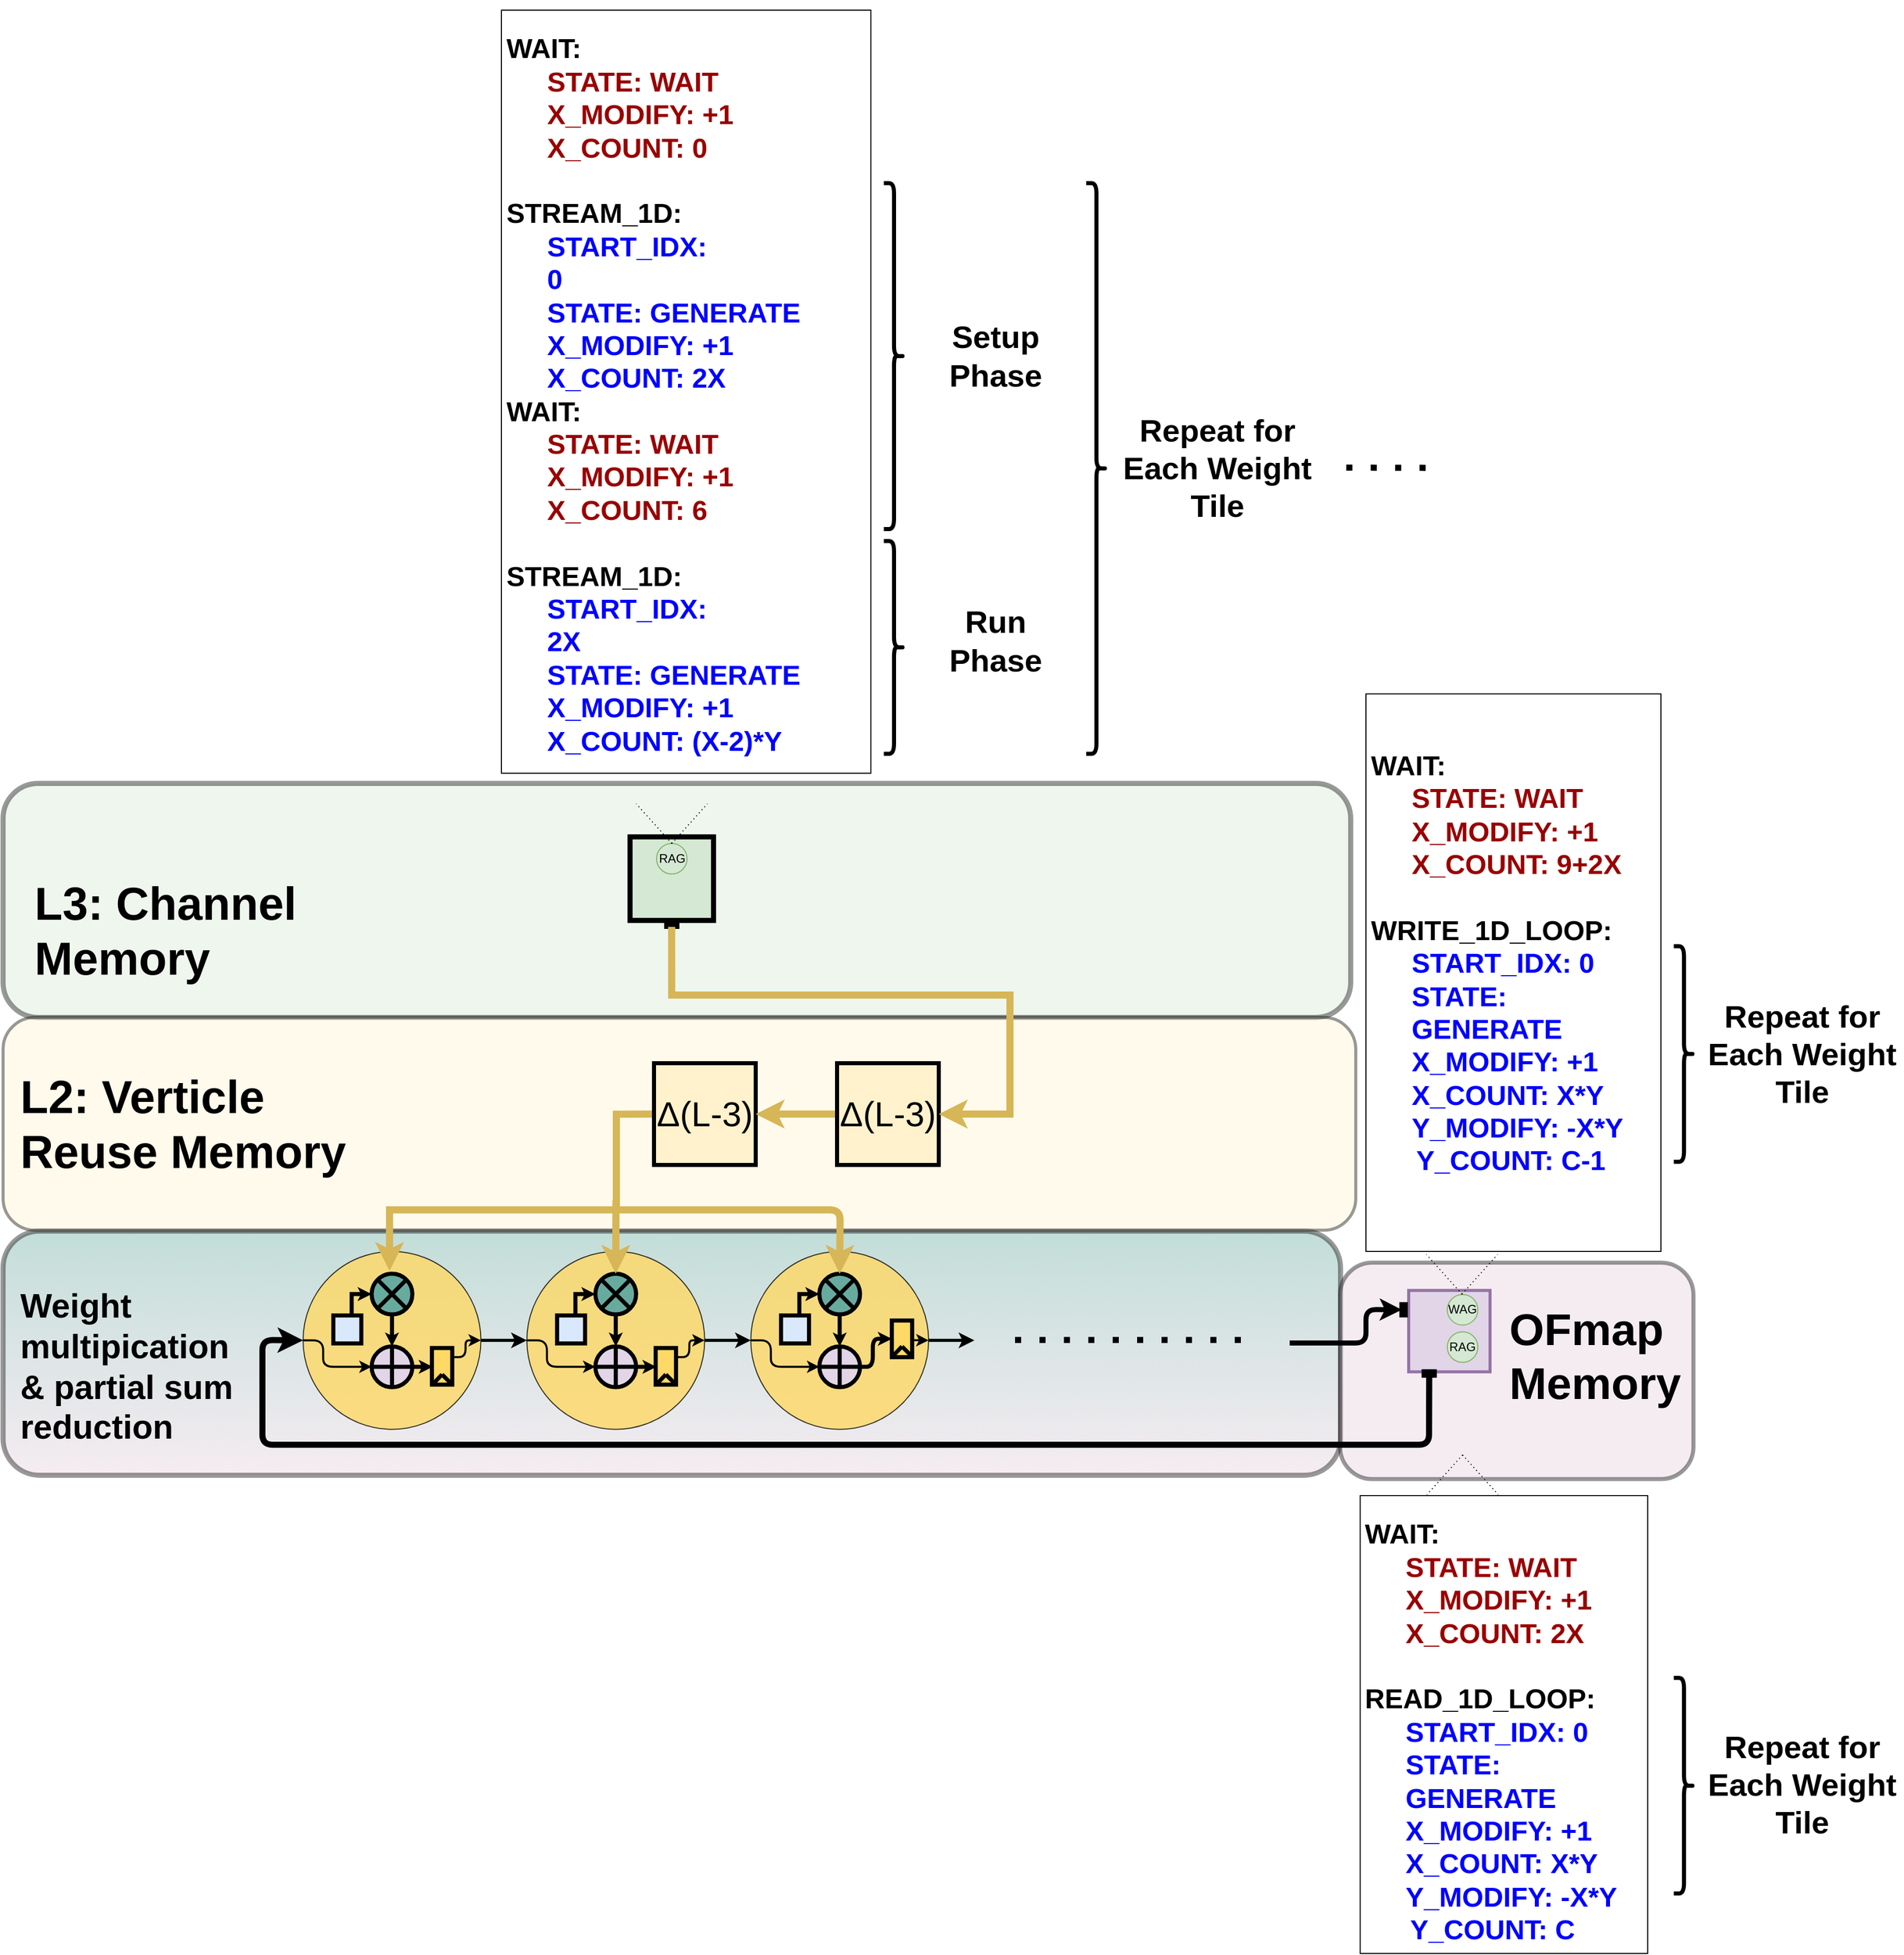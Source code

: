 <mxfile>
    <diagram id="BrhzIIAhwaHNabzRXqvK" name="Page-1">
        <mxGraphModel dx="14656" dy="3783" grid="1" gridSize="10" guides="1" tooltips="1" connect="1" arrows="1" fold="1" page="1" pageScale="1" pageWidth="1100" pageHeight="850" math="0" shadow="0">
            <root>
                <mxCell id="0"/>
                <mxCell id="1" parent="0"/>
                <mxCell id="uWusfIyiGmSD9BXplsq1-24" value="&lt;br style=&quot;font-size: 27px&quot;&gt;&lt;br style=&quot;font-size: 27px&quot;&gt;WAIT:&lt;br style=&quot;font-size: 27px&quot;&gt;&lt;blockquote style=&quot;margin: 0px 0px 0px 40px ; border: none ; padding: 0px ; font-size: 27px&quot;&gt;&lt;font color=&quot;#990000&quot;&gt;&lt;font style=&quot;font-size: 27px&quot;&gt;STATE:&amp;nbsp;&lt;/font&gt;&lt;span style=&quot;font-size: 27px&quot;&gt;WAIT&lt;/span&gt;&lt;font style=&quot;font-size: 27px&quot;&gt;&lt;br style=&quot;font-size: 27px&quot;&gt;X_MODIFY: +1&lt;br style=&quot;font-size: 27px&quot;&gt;X_COUNT: 9+2X&lt;/font&gt;&lt;/font&gt;&lt;/blockquote&gt;&lt;br style=&quot;font-size: 27px&quot;&gt;WRITE_1D_LOOP:&lt;br style=&quot;font-size: 27px&quot;&gt;&#9;&lt;blockquote style=&quot;margin: 0px 0px 0px 40px ; border: none ; padding: 0px ; font-size: 27px&quot;&gt;&lt;font color=&quot;#0000ff&quot; style=&quot;font-size: 27px&quot;&gt;START_IDX: 0&lt;br style=&quot;font-size: 27px&quot;&gt;STATE: GENERATE&lt;br style=&quot;font-size: 27px&quot;&gt;X_MODIFY: +1&lt;br style=&quot;font-size: 27px&quot;&gt;X_COUNT: X*Y&lt;/font&gt;&lt;/blockquote&gt;&lt;blockquote style=&quot;margin: 0px 0px 0px 40px ; border: none ; padding: 0px ; font-size: 27px&quot;&gt;&lt;span style=&quot;color: rgb(0 , 0 , 255) ; font-size: 27px&quot;&gt;Y_MODIFY: -X*Y&lt;/span&gt;&lt;/blockquote&gt;&lt;span style=&quot;color: rgb(0 , 0 , 255) ; font-size: 27px&quot;&gt;&amp;nbsp; &amp;nbsp; &amp;nbsp; Y_COUNT: C-1&lt;/span&gt;&lt;font color=&quot;#0000ff&quot; style=&quot;font-size: 27px&quot;&gt;&lt;br style=&quot;font-size: 27px&quot;&gt;&lt;/font&gt;&lt;span style=&quot;font-size: 27px&quot;&gt;&#9;&lt;/span&gt;" style="text;html=1;strokeColor=default;fillColor=none;spacing=5;spacingTop=-20;whiteSpace=wrap;overflow=hidden;rounded=0;sketch=0;fontSize=27;fontStyle=1" parent="1" vertex="1">
                    <mxGeometry x="-10580" y="-1588" width="290" height="548" as="geometry"/>
                </mxCell>
                <mxCell id="5" value="" style="rounded=1;whiteSpace=wrap;html=1;fillColor=#d5e8d4;opacity=40;strokeColor=#000000;glass=0;strokeWidth=5;" parent="1" vertex="1">
                    <mxGeometry x="-11920" y="-1500" width="1325" height="230" as="geometry"/>
                </mxCell>
                <mxCell id="6" value="" style="rounded=1;whiteSpace=wrap;html=1;fillColor=#67AB9F;opacity=40;strokeColor=#000000;glass=0;strokeWidth=5;gradientColor=#E6D0DE;gradientDirection=south;" parent="1" vertex="1">
                    <mxGeometry x="-11920" y="-1060" width="1315" height="240" as="geometry"/>
                </mxCell>
                <mxCell id="154" value="" style="whiteSpace=wrap;html=1;aspect=fixed;fillColor=#d5e8d4;strokeColor=#000000;strokeWidth=5;" parent="1" vertex="1">
                    <mxGeometry x="-11303.56" y="-1447.44" width="82.11" height="82.11" as="geometry"/>
                </mxCell>
                <mxCell id="157" value="L3: Channel Memory" style="text;html=1;strokeColor=none;fillColor=none;align=left;verticalAlign=middle;whiteSpace=wrap;rounded=0;glass=0;fontSize=45;strokeWidth=5;fontStyle=1" parent="1" vertex="1">
                    <mxGeometry x="-11891.24" y="-1450" width="270" height="190" as="geometry"/>
                </mxCell>
                <mxCell id="161" value="&lt;font style=&quot;font-size: 33px;&quot;&gt;Weight multipication &amp;amp;&amp;nbsp;partial sum reduction&lt;/font&gt;" style="text;html=1;strokeColor=none;fillColor=none;align=left;verticalAlign=middle;whiteSpace=wrap;rounded=0;glass=0;fontSize=33;strokeWidth=5;fontStyle=1" parent="1" vertex="1">
                    <mxGeometry x="-11905" y="-991.69" width="243.49" height="130" as="geometry"/>
                </mxCell>
                <mxCell id="162" value="" style="rounded=1;whiteSpace=wrap;html=1;fillColor=#E6D0DE;opacity=40;strokeColor=#000000;glass=0;strokeWidth=4;rotation=90;" parent="1" vertex="1">
                    <mxGeometry x="-10538.14" y="-1096.38" width="212.8" height="347.5" as="geometry"/>
                </mxCell>
                <mxCell id="164" value="" style="whiteSpace=wrap;html=1;aspect=fixed;fillColor=#e1d5e7;strokeColor=#9673a6;strokeWidth=3;rotation=90;fontSize=17;horizontal=0;fontStyle=1" parent="1" vertex="1">
                    <mxGeometry x="-10538" y="-1001.69" width="80" height="80" as="geometry"/>
                </mxCell>
                <mxCell id="166" value="OFmap Memory" style="text;html=1;strokeColor=none;fillColor=none;align=left;verticalAlign=middle;whiteSpace=wrap;rounded=0;glass=0;fontSize=44;strokeWidth=5;fontStyle=1" parent="1" vertex="1">
                    <mxGeometry x="-10441" y="-1001.69" width="180" height="130" as="geometry"/>
                </mxCell>
                <mxCell id="352" value="" style="group" parent="1" vertex="1" connectable="0">
                    <mxGeometry x="-11625" y="-1040" width="615.0" height="174.83" as="geometry"/>
                </mxCell>
                <mxCell id="258" value="" style="ellipse;whiteSpace=wrap;html=1;aspect=fixed;fontSize=30;strokeColor=#000000;fillColor=#FFD966;opacity=80;" parent="352" vertex="1">
                    <mxGeometry width="174.83" height="174.83" as="geometry"/>
                </mxCell>
                <mxCell id="259" value="" style="ellipse;whiteSpace=wrap;html=1;aspect=fixed;fillColor=#67AB9F;strokeWidth=4;strokeColor=#000000;" parent="352" vertex="1">
                    <mxGeometry x="67.41" y="21.91" width="40" height="40" as="geometry"/>
                </mxCell>
                <mxCell id="260" value="" style="endArrow=none;html=1;rounded=0;strokeColor=#000000;strokeWidth=4;exitX=0;exitY=0;exitDx=0;exitDy=0;entryX=1;entryY=1;entryDx=0;entryDy=0;" parent="352" source="259" target="259" edge="1">
                    <mxGeometry width="50" height="50" relative="1" as="geometry">
                        <mxPoint x="72.41" y="53.66" as="sourcePoint"/>
                        <mxPoint x="97.41" y="22.41" as="targetPoint"/>
                    </mxGeometry>
                </mxCell>
                <mxCell id="261" value="" style="endArrow=none;html=1;rounded=0;strokeColor=#000000;strokeWidth=4;exitX=0;exitY=1;exitDx=0;exitDy=0;entryX=1;entryY=0;entryDx=0;entryDy=0;" parent="352" source="259" target="259" edge="1">
                    <mxGeometry width="50" height="50" relative="1" as="geometry">
                        <mxPoint x="28.268" y="-1.518" as="sourcePoint"/>
                        <mxPoint x="56.721" y="33.623" as="targetPoint"/>
                    </mxGeometry>
                </mxCell>
                <mxCell id="262" style="edgeStyle=orthogonalEdgeStyle;rounded=0;jumpStyle=none;jumpSize=6;orthogonalLoop=1;jettySize=auto;html=1;entryX=0;entryY=0.5;entryDx=0;entryDy=0;startArrow=none;startFill=0;endArrow=classic;endFill=1;startSize=1;endSize=1;strokeColor=#000000;strokeWidth=4;" parent="352" source="263" target="259" edge="1">
                    <mxGeometry relative="1" as="geometry">
                        <Array as="points">
                            <mxPoint x="47.74" y="42.41"/>
                        </Array>
                    </mxGeometry>
                </mxCell>
                <mxCell id="263" value="" style="whiteSpace=wrap;html=1;aspect=fixed;fillColor=#dae8fc;strokeColor=#000000;strokeWidth=4;" parent="352" vertex="1">
                    <mxGeometry x="29.74" y="62.91" width="27.5" height="27.5" as="geometry"/>
                </mxCell>
                <mxCell id="264" value="" style="ellipse;whiteSpace=wrap;html=1;aspect=fixed;fillColor=#e1d5e7;strokeColor=#000000;strokeWidth=4;" parent="352" vertex="1">
                    <mxGeometry x="67.41" y="93.41" width="40" height="40" as="geometry"/>
                </mxCell>
                <mxCell id="265" value="" style="endArrow=none;html=1;rounded=0;strokeColor=#000000;entryX=0.5;entryY=0;entryDx=0;entryDy=0;exitX=0.5;exitY=1;exitDx=0;exitDy=0;strokeWidth=4;" parent="352" source="264" target="264" edge="1">
                    <mxGeometry width="50" height="50" relative="1" as="geometry">
                        <mxPoint x="67.41" y="68.41" as="sourcePoint"/>
                        <mxPoint x="117.41" y="18.41" as="targetPoint"/>
                    </mxGeometry>
                </mxCell>
                <mxCell id="266" style="edgeStyle=orthogonalEdgeStyle;rounded=0;jumpStyle=none;jumpSize=6;orthogonalLoop=1;jettySize=auto;html=1;entryX=0.5;entryY=0;entryDx=0;entryDy=0;startArrow=none;startFill=0;endArrow=classic;endFill=1;startSize=1;endSize=1;strokeColor=#000000;strokeWidth=4;" parent="352" source="259" target="264" edge="1">
                    <mxGeometry relative="1" as="geometry"/>
                </mxCell>
                <mxCell id="267" value="" style="endArrow=none;html=1;rounded=0;strokeColor=#000000;entryX=0;entryY=0.5;entryDx=0;entryDy=0;exitX=1;exitY=0.5;exitDx=0;exitDy=0;strokeWidth=4;" parent="352" source="264" target="264" edge="1">
                    <mxGeometry width="50" height="50" relative="1" as="geometry">
                        <mxPoint x="117.41" y="-31.59" as="sourcePoint"/>
                        <mxPoint x="117.41" y="-91.59" as="targetPoint"/>
                    </mxGeometry>
                </mxCell>
                <mxCell id="268" style="edgeStyle=orthogonalEdgeStyle;rounded=1;orthogonalLoop=1;jettySize=auto;html=1;exitX=1;exitY=0.25;exitDx=0;exitDy=0;entryX=1;entryY=0.5;entryDx=0;entryDy=0;fontSize=30;fontColor=#990000;startArrow=none;startFill=0;endArrow=classic;endFill=1;strokeWidth=2;" parent="352" source="269" target="258" edge="1">
                    <mxGeometry relative="1" as="geometry">
                        <Array as="points">
                            <mxPoint x="159.74" y="104.41"/>
                            <mxPoint x="159.74" y="87.41"/>
                        </Array>
                    </mxGeometry>
                </mxCell>
                <mxCell id="269" value="" style="rounded=0;whiteSpace=wrap;html=1;glass=0;strokeColor=#000000;strokeWidth=4;fillColor=#FFD966;" parent="352" vertex="1">
                    <mxGeometry x="126.66" y="94.91" width="20" height="36" as="geometry"/>
                </mxCell>
                <mxCell id="270" value="" style="endArrow=none;html=1;rounded=0;startSize=1;endSize=1;strokeColor=#000000;strokeWidth=4;jumpStyle=none;jumpSize=6;" parent="352" edge="1">
                    <mxGeometry width="50" height="50" relative="1" as="geometry">
                        <mxPoint x="126.66" y="131.41" as="sourcePoint"/>
                        <mxPoint x="136.66" y="120.91" as="targetPoint"/>
                    </mxGeometry>
                </mxCell>
                <mxCell id="271" value="" style="endArrow=none;html=1;rounded=0;startSize=1;endSize=1;strokeColor=#000000;strokeWidth=4;jumpStyle=none;jumpSize=6;" parent="352" edge="1">
                    <mxGeometry width="50" height="50" relative="1" as="geometry">
                        <mxPoint x="136.66" y="120.91" as="sourcePoint"/>
                        <mxPoint x="146.66" y="130.91" as="targetPoint"/>
                    </mxGeometry>
                </mxCell>
                <mxCell id="272" style="edgeStyle=orthogonalEdgeStyle;rounded=0;jumpStyle=none;jumpSize=6;orthogonalLoop=1;jettySize=auto;html=1;entryX=0;entryY=0.5;entryDx=0;entryDy=0;startArrow=none;startFill=0;endArrow=classic;endFill=1;startSize=1;endSize=1;strokeColor=#000000;strokeWidth=4;" parent="352" source="264" target="269" edge="1">
                    <mxGeometry relative="1" as="geometry"/>
                </mxCell>
                <mxCell id="273" style="rounded=1;orthogonalLoop=1;jettySize=auto;html=1;exitX=0;exitY=0.5;exitDx=0;exitDy=0;entryX=0;entryY=0.5;entryDx=0;entryDy=0;fontSize=30;fontColor=#990000;startArrow=none;startFill=0;endArrow=classic;endFill=1;strokeWidth=2;edgeStyle=orthogonalEdgeStyle;" parent="352" source="258" target="264" edge="1">
                    <mxGeometry relative="1" as="geometry">
                        <Array as="points">
                            <mxPoint x="19.74" y="87.41"/>
                            <mxPoint x="19.74" y="113.41"/>
                        </Array>
                    </mxGeometry>
                </mxCell>
                <mxCell id="279" value="" style="group" parent="352" vertex="1" connectable="0">
                    <mxGeometry x="220.0" width="174.83" height="174.83" as="geometry"/>
                </mxCell>
                <mxCell id="239" value="" style="ellipse;whiteSpace=wrap;html=1;aspect=fixed;fontSize=30;strokeColor=#000000;fillColor=#FFD966;opacity=80;" parent="279" vertex="1">
                    <mxGeometry width="174.83" height="174.83" as="geometry"/>
                </mxCell>
                <mxCell id="240" value="" style="ellipse;whiteSpace=wrap;html=1;aspect=fixed;fillColor=#67AB9F;strokeWidth=4;strokeColor=#000000;" parent="279" vertex="1">
                    <mxGeometry x="67.41" y="21.91" width="40" height="40" as="geometry"/>
                </mxCell>
                <mxCell id="241" value="" style="endArrow=none;html=1;rounded=0;strokeColor=#000000;strokeWidth=4;exitX=0;exitY=0;exitDx=0;exitDy=0;entryX=1;entryY=1;entryDx=0;entryDy=0;" parent="279" source="240" target="240" edge="1">
                    <mxGeometry width="50" height="50" relative="1" as="geometry">
                        <mxPoint x="72.41" y="53.66" as="sourcePoint"/>
                        <mxPoint x="97.41" y="22.41" as="targetPoint"/>
                    </mxGeometry>
                </mxCell>
                <mxCell id="242" value="" style="endArrow=none;html=1;rounded=0;strokeColor=#000000;strokeWidth=4;exitX=0;exitY=1;exitDx=0;exitDy=0;entryX=1;entryY=0;entryDx=0;entryDy=0;" parent="279" source="240" target="240" edge="1">
                    <mxGeometry width="50" height="50" relative="1" as="geometry">
                        <mxPoint x="28.268" y="-1.518" as="sourcePoint"/>
                        <mxPoint x="56.721" y="33.623" as="targetPoint"/>
                    </mxGeometry>
                </mxCell>
                <mxCell id="243" style="edgeStyle=orthogonalEdgeStyle;rounded=0;jumpStyle=none;jumpSize=6;orthogonalLoop=1;jettySize=auto;html=1;entryX=0;entryY=0.5;entryDx=0;entryDy=0;startArrow=none;startFill=0;endArrow=classic;endFill=1;startSize=1;endSize=1;strokeColor=#000000;strokeWidth=4;" parent="279" source="244" target="240" edge="1">
                    <mxGeometry relative="1" as="geometry">
                        <Array as="points">
                            <mxPoint x="47.74" y="42.41"/>
                        </Array>
                    </mxGeometry>
                </mxCell>
                <mxCell id="244" value="" style="whiteSpace=wrap;html=1;aspect=fixed;fillColor=#dae8fc;strokeColor=#000000;strokeWidth=4;" parent="279" vertex="1">
                    <mxGeometry x="29.74" y="62.91" width="27.5" height="27.5" as="geometry"/>
                </mxCell>
                <mxCell id="245" value="" style="ellipse;whiteSpace=wrap;html=1;aspect=fixed;fillColor=#e1d5e7;strokeColor=#000000;strokeWidth=4;" parent="279" vertex="1">
                    <mxGeometry x="67.41" y="93.41" width="40" height="40" as="geometry"/>
                </mxCell>
                <mxCell id="246" value="" style="endArrow=none;html=1;rounded=0;strokeColor=#000000;entryX=0.5;entryY=0;entryDx=0;entryDy=0;exitX=0.5;exitY=1;exitDx=0;exitDy=0;strokeWidth=4;" parent="279" source="245" target="245" edge="1">
                    <mxGeometry width="50" height="50" relative="1" as="geometry">
                        <mxPoint x="67.41" y="68.41" as="sourcePoint"/>
                        <mxPoint x="117.41" y="18.41" as="targetPoint"/>
                    </mxGeometry>
                </mxCell>
                <mxCell id="247" style="edgeStyle=orthogonalEdgeStyle;rounded=0;jumpStyle=none;jumpSize=6;orthogonalLoop=1;jettySize=auto;html=1;entryX=0.5;entryY=0;entryDx=0;entryDy=0;startArrow=none;startFill=0;endArrow=classic;endFill=1;startSize=1;endSize=1;strokeColor=#000000;strokeWidth=4;" parent="279" source="240" target="245" edge="1">
                    <mxGeometry relative="1" as="geometry"/>
                </mxCell>
                <mxCell id="248" value="" style="endArrow=none;html=1;rounded=0;strokeColor=#000000;entryX=0;entryY=0.5;entryDx=0;entryDy=0;exitX=1;exitY=0.5;exitDx=0;exitDy=0;strokeWidth=4;" parent="279" source="245" target="245" edge="1">
                    <mxGeometry width="50" height="50" relative="1" as="geometry">
                        <mxPoint x="117.41" y="-31.59" as="sourcePoint"/>
                        <mxPoint x="117.41" y="-91.59" as="targetPoint"/>
                    </mxGeometry>
                </mxCell>
                <mxCell id="249" style="edgeStyle=orthogonalEdgeStyle;rounded=1;orthogonalLoop=1;jettySize=auto;html=1;exitX=1;exitY=0.25;exitDx=0;exitDy=0;entryX=1;entryY=0.5;entryDx=0;entryDy=0;fontSize=30;fontColor=#990000;startArrow=none;startFill=0;endArrow=classic;endFill=1;strokeWidth=2;" parent="279" source="250" target="239" edge="1">
                    <mxGeometry relative="1" as="geometry">
                        <Array as="points">
                            <mxPoint x="159.74" y="104.41"/>
                            <mxPoint x="159.74" y="87.41"/>
                        </Array>
                    </mxGeometry>
                </mxCell>
                <mxCell id="250" value="" style="rounded=0;whiteSpace=wrap;html=1;glass=0;strokeColor=#000000;strokeWidth=4;fillColor=#FFD966;" parent="279" vertex="1">
                    <mxGeometry x="126.66" y="94.91" width="20" height="36" as="geometry"/>
                </mxCell>
                <mxCell id="251" value="" style="endArrow=none;html=1;rounded=0;startSize=1;endSize=1;strokeColor=#000000;strokeWidth=4;jumpStyle=none;jumpSize=6;" parent="279" edge="1">
                    <mxGeometry width="50" height="50" relative="1" as="geometry">
                        <mxPoint x="126.66" y="131.41" as="sourcePoint"/>
                        <mxPoint x="136.66" y="120.91" as="targetPoint"/>
                    </mxGeometry>
                </mxCell>
                <mxCell id="252" value="" style="endArrow=none;html=1;rounded=0;startSize=1;endSize=1;strokeColor=#000000;strokeWidth=4;jumpStyle=none;jumpSize=6;" parent="279" edge="1">
                    <mxGeometry width="50" height="50" relative="1" as="geometry">
                        <mxPoint x="136.66" y="120.91" as="sourcePoint"/>
                        <mxPoint x="146.66" y="130.91" as="targetPoint"/>
                    </mxGeometry>
                </mxCell>
                <mxCell id="253" style="edgeStyle=orthogonalEdgeStyle;rounded=0;jumpStyle=none;jumpSize=6;orthogonalLoop=1;jettySize=auto;html=1;entryX=0;entryY=0.5;entryDx=0;entryDy=0;startArrow=none;startFill=0;endArrow=classic;endFill=1;startSize=1;endSize=1;strokeColor=#000000;strokeWidth=4;" parent="279" source="245" target="250" edge="1">
                    <mxGeometry relative="1" as="geometry"/>
                </mxCell>
                <mxCell id="254" style="rounded=1;orthogonalLoop=1;jettySize=auto;html=1;exitX=0;exitY=0.5;exitDx=0;exitDy=0;entryX=0;entryY=0.5;entryDx=0;entryDy=0;fontSize=30;fontColor=#990000;startArrow=none;startFill=0;endArrow=classic;endFill=1;strokeWidth=2;edgeStyle=orthogonalEdgeStyle;" parent="279" source="239" target="245" edge="1">
                    <mxGeometry relative="1" as="geometry">
                        <Array as="points">
                            <mxPoint x="19.74" y="87.41"/>
                            <mxPoint x="19.74" y="113.41"/>
                        </Array>
                    </mxGeometry>
                </mxCell>
                <mxCell id="276" style="edgeStyle=none;html=1;strokeColor=#000000;strokeWidth=3;entryX=0;entryY=0.5;entryDx=0;entryDy=0;" parent="352" source="258" target="239" edge="1">
                    <mxGeometry relative="1" as="geometry">
                        <mxPoint x="200.0" y="87.415" as="targetPoint"/>
                    </mxGeometry>
                </mxCell>
                <mxCell id="282" style="edgeStyle=none;html=1;strokeColor=#000000;strokeWidth=3;entryX=0;entryY=0.5;entryDx=0;entryDy=0;exitX=1;exitY=0.5;exitDx=0;exitDy=0;" parent="352" source="239" target="284" edge="1">
                    <mxGeometry relative="1" as="geometry">
                        <mxPoint x="420.17" y="87.415" as="targetPoint"/>
                        <mxPoint x="395.0" y="87.415" as="sourcePoint"/>
                    </mxGeometry>
                </mxCell>
                <mxCell id="283" value="" style="group" parent="352" vertex="1" connectable="0">
                    <mxGeometry x="440.17" width="174.83" height="174.83" as="geometry"/>
                </mxCell>
                <mxCell id="284" value="" style="ellipse;whiteSpace=wrap;html=1;aspect=fixed;fontSize=30;strokeColor=#000000;fillColor=#FFD966;opacity=80;" parent="283" vertex="1">
                    <mxGeometry width="174.83" height="174.83" as="geometry"/>
                </mxCell>
                <mxCell id="285" value="" style="ellipse;whiteSpace=wrap;html=1;aspect=fixed;fillColor=#67AB9F;strokeWidth=4;strokeColor=#000000;" parent="283" vertex="1">
                    <mxGeometry x="67.41" y="21.91" width="40" height="40" as="geometry"/>
                </mxCell>
                <mxCell id="286" value="" style="endArrow=none;html=1;rounded=0;strokeColor=#000000;strokeWidth=4;exitX=0;exitY=0;exitDx=0;exitDy=0;entryX=1;entryY=1;entryDx=0;entryDy=0;" parent="283" source="285" target="285" edge="1">
                    <mxGeometry width="50" height="50" relative="1" as="geometry">
                        <mxPoint x="72.41" y="53.66" as="sourcePoint"/>
                        <mxPoint x="97.41" y="22.41" as="targetPoint"/>
                    </mxGeometry>
                </mxCell>
                <mxCell id="287" value="" style="endArrow=none;html=1;rounded=0;strokeColor=#000000;strokeWidth=4;exitX=0;exitY=1;exitDx=0;exitDy=0;entryX=1;entryY=0;entryDx=0;entryDy=0;" parent="283" source="285" target="285" edge="1">
                    <mxGeometry width="50" height="50" relative="1" as="geometry">
                        <mxPoint x="28.268" y="-1.518" as="sourcePoint"/>
                        <mxPoint x="56.721" y="33.623" as="targetPoint"/>
                    </mxGeometry>
                </mxCell>
                <mxCell id="288" style="edgeStyle=orthogonalEdgeStyle;rounded=0;jumpStyle=none;jumpSize=6;orthogonalLoop=1;jettySize=auto;html=1;entryX=0;entryY=0.5;entryDx=0;entryDy=0;startArrow=none;startFill=0;endArrow=classic;endFill=1;startSize=1;endSize=1;strokeColor=#000000;strokeWidth=4;" parent="283" source="289" target="285" edge="1">
                    <mxGeometry relative="1" as="geometry">
                        <Array as="points">
                            <mxPoint x="47.74" y="42.41"/>
                        </Array>
                    </mxGeometry>
                </mxCell>
                <mxCell id="289" value="" style="whiteSpace=wrap;html=1;aspect=fixed;fillColor=#dae8fc;strokeColor=#000000;strokeWidth=4;" parent="283" vertex="1">
                    <mxGeometry x="29.74" y="62.91" width="27.5" height="27.5" as="geometry"/>
                </mxCell>
                <mxCell id="290" value="" style="ellipse;whiteSpace=wrap;html=1;aspect=fixed;fillColor=#e1d5e7;strokeColor=#000000;strokeWidth=4;" parent="283" vertex="1">
                    <mxGeometry x="67.41" y="93.41" width="40" height="40" as="geometry"/>
                </mxCell>
                <mxCell id="291" value="" style="endArrow=none;html=1;rounded=0;strokeColor=#000000;entryX=0.5;entryY=0;entryDx=0;entryDy=0;exitX=0.5;exitY=1;exitDx=0;exitDy=0;strokeWidth=4;" parent="283" source="290" target="290" edge="1">
                    <mxGeometry width="50" height="50" relative="1" as="geometry">
                        <mxPoint x="67.41" y="68.41" as="sourcePoint"/>
                        <mxPoint x="117.41" y="18.41" as="targetPoint"/>
                    </mxGeometry>
                </mxCell>
                <mxCell id="292" style="edgeStyle=orthogonalEdgeStyle;rounded=0;jumpStyle=none;jumpSize=6;orthogonalLoop=1;jettySize=auto;html=1;entryX=0.5;entryY=0;entryDx=0;entryDy=0;startArrow=none;startFill=0;endArrow=classic;endFill=1;startSize=1;endSize=1;strokeColor=#000000;strokeWidth=4;" parent="283" source="285" target="290" edge="1">
                    <mxGeometry relative="1" as="geometry"/>
                </mxCell>
                <mxCell id="293" value="" style="endArrow=none;html=1;rounded=0;strokeColor=#000000;entryX=0;entryY=0.5;entryDx=0;entryDy=0;exitX=1;exitY=0.5;exitDx=0;exitDy=0;strokeWidth=4;" parent="283" source="290" target="290" edge="1">
                    <mxGeometry width="50" height="50" relative="1" as="geometry">
                        <mxPoint x="117.41" y="-31.59" as="sourcePoint"/>
                        <mxPoint x="117.41" y="-91.59" as="targetPoint"/>
                    </mxGeometry>
                </mxCell>
                <mxCell id="294" style="edgeStyle=orthogonalEdgeStyle;rounded=1;orthogonalLoop=1;jettySize=auto;html=1;exitX=1;exitY=0.5;exitDx=0;exitDy=0;entryX=1;entryY=0.5;entryDx=0;entryDy=0;fontSize=30;fontColor=#990000;startArrow=none;startFill=0;endArrow=classic;endFill=1;strokeWidth=2;" parent="283" source="295" target="284" edge="1">
                    <mxGeometry relative="1" as="geometry">
                        <Array as="points">
                            <mxPoint x="147" y="87"/>
                            <mxPoint x="160" y="87"/>
                        </Array>
                    </mxGeometry>
                </mxCell>
                <mxCell id="295" value="" style="rounded=0;whiteSpace=wrap;html=1;glass=0;strokeColor=#000000;strokeWidth=4;fillColor=#FFD966;" parent="283" vertex="1">
                    <mxGeometry x="138.66" y="67.91" width="20" height="36" as="geometry"/>
                </mxCell>
                <mxCell id="296" value="" style="endArrow=none;html=1;rounded=0;startSize=1;endSize=1;strokeColor=#000000;strokeWidth=4;jumpStyle=none;jumpSize=6;" parent="283" edge="1">
                    <mxGeometry width="50" height="50" relative="1" as="geometry">
                        <mxPoint x="138.66" y="103.91" as="sourcePoint"/>
                        <mxPoint x="148.66" y="93.41" as="targetPoint"/>
                    </mxGeometry>
                </mxCell>
                <mxCell id="297" value="" style="endArrow=none;html=1;rounded=0;startSize=1;endSize=1;strokeColor=#000000;strokeWidth=4;jumpStyle=none;jumpSize=6;" parent="283" edge="1">
                    <mxGeometry width="50" height="50" relative="1" as="geometry">
                        <mxPoint x="148.66" y="93.41" as="sourcePoint"/>
                        <mxPoint x="158.66" y="103.41" as="targetPoint"/>
                    </mxGeometry>
                </mxCell>
                <mxCell id="298" style="edgeStyle=orthogonalEdgeStyle;rounded=1;jumpStyle=none;jumpSize=6;orthogonalLoop=1;jettySize=auto;html=1;entryX=0;entryY=0.5;entryDx=0;entryDy=0;startArrow=none;startFill=0;endArrow=classic;endFill=1;startSize=1;endSize=1;strokeColor=#000000;strokeWidth=4;" parent="283" source="290" target="295" edge="1">
                    <mxGeometry relative="1" as="geometry">
                        <Array as="points">
                            <mxPoint x="120" y="113"/>
                            <mxPoint x="120" y="86"/>
                        </Array>
                    </mxGeometry>
                </mxCell>
                <mxCell id="299" style="rounded=1;orthogonalLoop=1;jettySize=auto;html=1;exitX=0;exitY=0.5;exitDx=0;exitDy=0;entryX=0;entryY=0.5;entryDx=0;entryDy=0;fontSize=30;fontColor=#990000;startArrow=none;startFill=0;endArrow=classic;endFill=1;strokeWidth=2;edgeStyle=orthogonalEdgeStyle;" parent="283" source="284" target="290" edge="1">
                    <mxGeometry relative="1" as="geometry">
                        <Array as="points">
                            <mxPoint x="19.74" y="87.41"/>
                            <mxPoint x="19.74" y="113.41"/>
                        </Array>
                    </mxGeometry>
                </mxCell>
                <mxCell id="406" style="edgeStyle=none;html=1;strokeColor=#000000;strokeWidth=3;entryX=0;entryY=0.5;entryDx=0;entryDy=0;exitX=1;exitY=0.5;exitDx=0;exitDy=0;" parent="1" source="284" edge="1">
                    <mxGeometry relative="1" as="geometry">
                        <mxPoint x="-10965.0" y="-952.585" as="targetPoint"/>
                        <mxPoint x="-11010.0" y="-952.845" as="sourcePoint"/>
                    </mxGeometry>
                </mxCell>
                <mxCell id="484" value="" style="edgeStyle=none;html=1;entryX=0.5;entryY=0;entryDx=0;entryDy=0;fontSize=24;strokeColor=#990000;strokeWidth=3;endArrow=none;" parent="1" source="154" target="483" edge="1">
                    <mxGeometry relative="1" as="geometry">
                        <mxPoint x="-11262.504" y="-1365.33" as="sourcePoint"/>
                        <mxPoint x="-11262.5" y="-1238.09" as="targetPoint"/>
                    </mxGeometry>
                </mxCell>
                <mxCell id="483" value="" style="whiteSpace=wrap;html=1;fillColor=#d5e8d4;strokeColor=#000000;strokeWidth=5;" parent="1" vertex="1">
                    <mxGeometry x="-11267.5" y="-1362.83" width="10" height="3.33" as="geometry"/>
                </mxCell>
                <mxCell id="495" style="edgeStyle=none;html=1;fontSize=24;strokeColor=#000000;strokeWidth=6;entryX=0;entryY=0.5;entryDx=0;entryDy=0;exitX=0.5;exitY=1;exitDx=0;exitDy=0;" parent="1" source="501" target="258" edge="1">
                    <mxGeometry relative="1" as="geometry">
                        <mxPoint x="-9515" y="-1090" as="sourcePoint"/>
                        <Array as="points">
                            <mxPoint x="-10518" y="-850"/>
                            <mxPoint x="-11665" y="-850"/>
                            <mxPoint x="-11665" y="-953"/>
                        </Array>
                    </mxGeometry>
                </mxCell>
                <mxCell id="500" value="" style="whiteSpace=wrap;html=1;fillColor=#d5e8d4;strokeColor=#000000;strokeWidth=5;rotation=90;" parent="1" vertex="1">
                    <mxGeometry x="-10548" y="-984.33" width="10" height="3.33" as="geometry"/>
                </mxCell>
                <mxCell id="501" value="" style="whiteSpace=wrap;html=1;fillColor=#d5e8d4;strokeColor=#000000;strokeWidth=5;rotation=0;" parent="1" vertex="1">
                    <mxGeometry x="-10522.8" y="-921.69" width="10" height="3.33" as="geometry"/>
                </mxCell>
                <mxCell id="504" value="RAG" style="ellipse;whiteSpace=wrap;html=1;aspect=fixed;sketch=0;fillColor=#d5e8d4;strokeColor=#82b366;" parent="1" vertex="1">
                    <mxGeometry x="-11277.5" y="-1441" width="30" height="30" as="geometry"/>
                </mxCell>
                <mxCell id="505" value="" style="endArrow=none;dashed=1;html=1;dashPattern=1 3;strokeWidth=1;exitX=0.5;exitY=0;exitDx=0;exitDy=0;jumpSize=0;" parent="1" source="504" edge="1">
                    <mxGeometry width="50" height="50" relative="1" as="geometry">
                        <mxPoint x="-11177.5" y="-1390" as="sourcePoint"/>
                        <mxPoint x="-11297.5" y="-1480" as="targetPoint"/>
                    </mxGeometry>
                </mxCell>
                <mxCell id="506" value="" style="endArrow=none;dashed=1;html=1;dashPattern=1 3;strokeWidth=1;exitX=0.5;exitY=0;exitDx=0;exitDy=0;jumpSize=0;" parent="1" source="504" edge="1">
                    <mxGeometry width="50" height="50" relative="1" as="geometry">
                        <mxPoint x="-11252.5" y="-1431" as="sourcePoint"/>
                        <mxPoint x="-11227.5" y="-1480" as="targetPoint"/>
                    </mxGeometry>
                </mxCell>
                <mxCell id="554" value="RAG" style="ellipse;whiteSpace=wrap;html=1;aspect=fixed;sketch=0;fillColor=#d5e8d4;strokeColor=#82b366;" parent="1" vertex="1">
                    <mxGeometry x="-10500" y="-961" width="30" height="30" as="geometry"/>
                </mxCell>
                <mxCell id="560" value="WAG" style="ellipse;whiteSpace=wrap;html=1;aspect=fixed;sketch=0;fillColor=#d5e8d4;strokeColor=#82b366;" parent="1" vertex="1">
                    <mxGeometry x="-10500" y="-997.66" width="30" height="30" as="geometry"/>
                </mxCell>
                <mxCell id="561" value="" style="endArrow=none;dashed=1;html=1;dashPattern=1 3;strokeWidth=1;exitX=0.5;exitY=0;exitDx=0;exitDy=0;jumpSize=0;" parent="1" edge="1">
                    <mxGeometry width="50" height="50" relative="1" as="geometry">
                        <mxPoint x="-10485.59" y="-998" as="sourcePoint"/>
                        <mxPoint x="-10520.59" y="-1037" as="targetPoint"/>
                    </mxGeometry>
                </mxCell>
                <mxCell id="562" value="" style="endArrow=none;dashed=1;html=1;dashPattern=1 3;strokeWidth=1;exitX=0.5;exitY=0;exitDx=0;exitDy=0;jumpSize=0;" parent="1" edge="1">
                    <mxGeometry width="50" height="50" relative="1" as="geometry">
                        <mxPoint x="-10485.59" y="-998" as="sourcePoint"/>
                        <mxPoint x="-10450.59" y="-1037" as="targetPoint"/>
                    </mxGeometry>
                </mxCell>
                <mxCell id="563" value="&lt;br&gt;WAIT:&lt;br&gt;&lt;blockquote style=&quot;border: none ; margin: 0px 0px 0px 40px ; padding: 0px&quot;&gt;&lt;font color=&quot;#990000&quot;&gt;STATE:&amp;nbsp;WAIT&lt;br&gt;X_MODIFY: +1&lt;br&gt;X_COUNT: 2X&lt;/font&gt;&lt;/blockquote&gt;&lt;br&gt;READ_1D_LOOP:&lt;br style=&quot;font-size: 27px&quot;&gt;&#9;&lt;blockquote style=&quot;margin: 0px 0px 0px 40px ; border: none ; padding: 0px ; font-size: 27px&quot;&gt;&lt;font color=&quot;#0000ff&quot; style=&quot;font-size: 27px&quot;&gt;START_IDX: 0&lt;br style=&quot;font-size: 27px&quot;&gt;STATE: GENERATE&lt;br style=&quot;font-size: 27px&quot;&gt;X_MODIFY: +1&lt;br style=&quot;font-size: 27px&quot;&gt;X_COUNT: X*Y&lt;/font&gt;&lt;/blockquote&gt;&lt;blockquote style=&quot;margin: 0px 0px 0px 40px ; border: none ; padding: 0px ; font-size: 27px&quot;&gt;&lt;span style=&quot;color: rgb(0 , 0 , 255) ; font-size: 27px&quot;&gt;Y_MODIFY: -X*Y&lt;/span&gt;&lt;/blockquote&gt;&lt;span style=&quot;color: rgb(0 , 0 , 255) ; font-size: 27px&quot;&gt;&amp;nbsp; &amp;nbsp; &amp;nbsp; Y_COUNT: C&lt;/span&gt;&lt;font color=&quot;#0000ff&quot; style=&quot;font-size: 27px&quot;&gt;&lt;br style=&quot;font-size: 27px&quot;&gt;&lt;/font&gt;&lt;span style=&quot;font-size: 27px&quot;&gt;&#9;&lt;/span&gt;" style="text;html=1;strokeColor=default;fillColor=none;spacing=5;spacingTop=-20;whiteSpace=wrap;overflow=hidden;rounded=0;sketch=0;fontSize=27;fontStyle=1" parent="1" vertex="1">
                    <mxGeometry x="-10585.68" y="-800" width="282.68" height="450" as="geometry"/>
                </mxCell>
                <mxCell id="165" style="edgeStyle=none;html=1;strokeWidth=5;rounded=1;entryX=0.5;entryY=1;entryDx=0;entryDy=0;" parent="1" target="500" edge="1">
                    <mxGeometry relative="1" as="geometry">
                        <mxPoint x="-10655" y="-950" as="sourcePoint"/>
                        <mxPoint x="-10550" y="-1080" as="targetPoint"/>
                        <Array as="points">
                            <mxPoint x="-10580" y="-950"/>
                            <mxPoint x="-10580" y="-983"/>
                        </Array>
                    </mxGeometry>
                </mxCell>
                <mxCell id="564" value="&lt;b&gt;&lt;br&gt;WAIT:&lt;br&gt;&lt;/b&gt;&lt;blockquote style=&quot;border: none ; margin: 0px 0px 0px 40px ; padding: 0px&quot;&gt;&lt;font color=&quot;#990000&quot;&gt;&lt;b&gt;STATE: WAIT&lt;br&gt;X_MODIFY: +1&lt;br&gt;X_COUNT: 0&lt;/b&gt;&lt;/font&gt;&lt;/blockquote&gt;&lt;b&gt;&lt;/b&gt;&lt;b&gt;&lt;br style=&quot;font-size: 27px&quot;&gt;&lt;/b&gt;&lt;b&gt;STREAM_1D:&lt;br&gt;&lt;/b&gt;&lt;blockquote style=&quot;border: none ; margin: 0px 0px 0px 40px ; padding: 0px&quot;&gt;&lt;font color=&quot;#0000ff&quot;&gt;&lt;b&gt;START_IDX:&lt;br&gt;0&lt;br&gt;STATE: GENERATE&lt;br&gt;X_MODIFY: +1&lt;br&gt;X_COUNT: 2X&lt;/b&gt;&lt;/font&gt;&lt;/blockquote&gt;&lt;b&gt;WAIT:&lt;br style=&quot;font-size: 27px&quot;&gt;&lt;/b&gt;&lt;blockquote style=&quot;margin: 0px 0px 0px 40px ; border: none ; padding: 0px ; font-size: 27px&quot;&gt;&lt;font style=&quot;font-size: 27px&quot; color=&quot;#990000&quot;&gt;&lt;b&gt;STATE: WAIT&lt;br style=&quot;font-size: 27px&quot;&gt;X_MODIFY: +1&lt;/b&gt;&lt;/font&gt;&lt;/blockquote&gt;&lt;blockquote style=&quot;margin: 0px 0px 0px 40px ; border: none ; padding: 0px ; font-size: 27px&quot;&gt;&lt;font style=&quot;font-size: 27px&quot; color=&quot;#990000&quot;&gt;&lt;b&gt;X_COUNT: 6&lt;/b&gt;&lt;/font&gt;&lt;/blockquote&gt;&lt;b&gt;&lt;br style=&quot;font-size: 27px&quot;&gt;STREAM_1D:&lt;br style=&quot;font-size: 27px&quot;&gt;&#9;&lt;/b&gt;&lt;blockquote style=&quot;margin: 0px 0px 0px 40px ; border: none ; padding: 0px ; font-size: 27px&quot;&gt;&lt;font color=&quot;#0000ff&quot; style=&quot;font-size: 27px&quot;&gt;&lt;b&gt;START_IDX: &lt;br&gt;2X&lt;br style=&quot;font-size: 27px&quot;&gt;STATE: GENERATE&lt;br style=&quot;font-size: 27px&quot;&gt;X_MODIFY: +1&lt;br style=&quot;font-size: 27px&quot;&gt;X_COUNT: (X-2)*Y&lt;/b&gt;&lt;/font&gt;&lt;/blockquote&gt;&lt;blockquote style=&quot;margin: 0px 0px 0px 40px ; border: none ; padding: 0px ; font-size: 27px&quot;&gt;&lt;b&gt;&lt;br style=&quot;font-size: 27px&quot;&gt;&lt;/b&gt;&lt;/blockquote&gt;&lt;font color=&quot;#0000ff&quot; style=&quot;font-size: 27px&quot;&gt;&lt;b&gt;&lt;span style=&quot;font-size: 27px&quot;&gt;&#9;&lt;/span&gt;&lt;br style=&quot;font-size: 27px&quot;&gt;&lt;/b&gt;&lt;/font&gt;&lt;span style=&quot;font-size: 27px&quot;&gt;&#9;&lt;/span&gt;" style="text;html=1;strokeColor=default;fillColor=none;spacing=5;spacingTop=-20;whiteSpace=wrap;overflow=hidden;rounded=0;sketch=0;fontSize=27;" parent="1" vertex="1">
                    <mxGeometry x="-11430" y="-2260" width="363.22" height="750" as="geometry"/>
                </mxCell>
                <mxCell id="xuMJ_g1UHA3pfO7bu1x6-565" value="" style="endArrow=none;dashed=1;html=1;dashPattern=1 3;strokeWidth=6;fontSize=25;" parent="1" edge="1">
                    <mxGeometry width="50" height="50" relative="1" as="geometry">
                        <mxPoint x="-10599.32" y="-1810.39" as="sourcePoint"/>
                        <mxPoint x="-10504.32" y="-1810.14" as="targetPoint"/>
                    </mxGeometry>
                </mxCell>
                <mxCell id="xuMJ_g1UHA3pfO7bu1x6-566" value="" style="endArrow=none;dashed=1;html=1;dashPattern=1 3;strokeWidth=6;fontSize=25;" parent="1" edge="1">
                    <mxGeometry width="50" height="50" relative="1" as="geometry">
                        <mxPoint x="-10925" y="-953.06" as="sourcePoint"/>
                        <mxPoint x="-10685" y="-953.0" as="targetPoint"/>
                    </mxGeometry>
                </mxCell>
                <mxCell id="565" value="" style="shape=curlyBracket;whiteSpace=wrap;html=1;rounded=1;flipH=1;sketch=0;strokeColor=default;fillColor=#FFD966;fontSize=25;strokeWidth=4;" parent="1" vertex="1">
                    <mxGeometry x="-10277.32" y="-620.85" width="20" height="211.84" as="geometry"/>
                </mxCell>
                <mxCell id="567" value="" style="shape=curlyBracket;whiteSpace=wrap;html=1;rounded=1;flipH=1;sketch=0;strokeColor=default;fillColor=#FFD966;fontSize=25;strokeWidth=4;" parent="1" vertex="1">
                    <mxGeometry x="-10277.32" y="-1340.0" width="20" height="211.84" as="geometry"/>
                </mxCell>
                <mxCell id="569" value="" style="rounded=1;whiteSpace=wrap;html=1;fillColor=#FFF2CC;opacity=40;strokeColor=#000000;glass=0;strokeWidth=3;" parent="1" vertex="1">
                    <mxGeometry x="-11920" y="-1270" width="1330" height="209.15" as="geometry"/>
                </mxCell>
                <mxCell id="577" style="edgeStyle=none;html=1;strokeWidth=7;exitX=0.5;exitY=1;exitDx=0;exitDy=0;fillColor=#fff2cc;strokeColor=#d6b656;rounded=0;" parent="1" source="570" edge="1">
                    <mxGeometry relative="1" as="geometry">
                        <mxPoint x="-11540" y="-1020.85" as="targetPoint"/>
                        <Array as="points">
                            <mxPoint x="-11317" y="-1174.85"/>
                            <mxPoint x="-11317" y="-1080.85"/>
                            <mxPoint x="-11540" y="-1080.85"/>
                        </Array>
                    </mxGeometry>
                </mxCell>
                <mxCell id="570" value="&lt;span style=&quot;font-family: &amp;quot;arial unicode ms&amp;quot;, &amp;quot;lucida sans unicode&amp;quot;, sans-serif; font-size: 34px; font-weight: 400;&quot;&gt;Δ(L-3)&lt;/span&gt;" style="whiteSpace=wrap;html=1;aspect=fixed;fillColor=#fff2cc;strokeColor=#000000;rotation=90;strokeWidth=4;horizontal=0;fontSize=34;fontStyle=1" parent="1" vertex="1">
                    <mxGeometry x="-11280" y="-1225.0" width="100" height="100" as="geometry"/>
                </mxCell>
                <mxCell id="576" style="edgeStyle=none;html=1;entryX=0.5;entryY=0;entryDx=0;entryDy=0;fillColor=#fff2cc;strokeColor=#d6b656;strokeWidth=7;" parent="1" source="572" target="570" edge="1">
                    <mxGeometry relative="1" as="geometry"/>
                </mxCell>
                <mxCell id="572" value="&lt;span style=&quot;font-family: &amp;#34;arial unicode ms&amp;#34; , &amp;#34;lucida sans unicode&amp;#34; , sans-serif ; font-size: 34px ; font-weight: 400&quot;&gt;Δ(L-3)&lt;/span&gt;" style="whiteSpace=wrap;html=1;aspect=fixed;fillColor=#fff2cc;strokeColor=#000000;rotation=90;strokeWidth=4;horizontal=0;fontStyle=1" parent="1" vertex="1">
                    <mxGeometry x="-11100" y="-1225.0" width="100" height="100" as="geometry"/>
                </mxCell>
                <mxCell id="574" value="L2: Verticle Reuse Memory" style="text;html=1;strokeColor=none;fillColor=none;align=left;verticalAlign=middle;whiteSpace=wrap;rounded=0;glass=0;fontSize=45;fontStyle=1" parent="1" vertex="1">
                    <mxGeometry x="-11905" y="-1230.43" width="380" height="130" as="geometry"/>
                </mxCell>
                <mxCell id="578" style="edgeStyle=none;html=1;exitX=0.5;exitY=0;exitDx=0;exitDy=0;strokeWidth=7;startArrow=classic;startFill=1;endArrow=none;endFill=0;fillColor=#fff2cc;strokeColor=#d6b656;" parent="1" source="240" edge="1">
                    <mxGeometry relative="1" as="geometry">
                        <mxPoint x="-11317.375" y="-1090.85" as="targetPoint"/>
                    </mxGeometry>
                </mxCell>
                <mxCell id="579" style="edgeStyle=none;html=1;exitX=0.5;exitY=0;exitDx=0;exitDy=0;startArrow=classic;startFill=1;endArrow=none;endFill=0;strokeWidth=7;fillColor=#fff2cc;strokeColor=#d6b656;" parent="1" source="285" edge="1">
                    <mxGeometry relative="1" as="geometry">
                        <mxPoint x="-11315" y="-1080.85" as="targetPoint"/>
                        <Array as="points">
                            <mxPoint x="-11097" y="-1080.85"/>
                        </Array>
                    </mxGeometry>
                </mxCell>
                <mxCell id="581" style="edgeStyle=orthogonalEdgeStyle;rounded=0;html=1;startArrow=none;startFill=0;endArrow=classic;endFill=1;strokeWidth=7;entryX=0.5;entryY=0;entryDx=0;entryDy=0;fillColor=#fff2cc;strokeColor=#d6b656;exitX=0.485;exitY=1.165;exitDx=0;exitDy=0;exitPerimeter=0;" parent="1" source="483" target="572" edge="1">
                    <mxGeometry relative="1" as="geometry">
                        <Array as="points">
                            <mxPoint x="-11263" y="-1292"/>
                            <mxPoint x="-10930" y="-1292"/>
                            <mxPoint x="-10930" y="-1175"/>
                        </Array>
                    </mxGeometry>
                </mxCell>
                <mxCell id="583" value="" style="shape=curlyBracket;whiteSpace=wrap;html=1;rounded=1;flipH=1;sketch=0;strokeColor=default;fillColor=#FFD966;fontSize=25;strokeWidth=4;" vertex="1" parent="1">
                    <mxGeometry x="-11054" y="-2090" width="20" height="340" as="geometry"/>
                </mxCell>
                <mxCell id="584" value="Setup&lt;br&gt;Phase" style="text;html=1;strokeColor=none;fillColor=none;align=center;verticalAlign=middle;whiteSpace=wrap;rounded=0;sketch=0;fontSize=31;fontStyle=1" vertex="1" parent="1">
                    <mxGeometry x="-11024" y="-1965" width="160" height="90" as="geometry"/>
                </mxCell>
                <mxCell id="585" value="" style="shape=curlyBracket;whiteSpace=wrap;html=1;rounded=1;flipH=1;sketch=0;strokeColor=default;fillColor=#FFD966;fontSize=25;strokeWidth=4;rotation=0;" vertex="1" parent="1">
                    <mxGeometry x="-11054" y="-1738.3" width="20" height="209.15" as="geometry"/>
                </mxCell>
                <mxCell id="586" value="Run&lt;br&gt;Phase" style="text;html=1;strokeColor=none;fillColor=none;align=center;verticalAlign=middle;whiteSpace=wrap;rounded=0;sketch=0;fontSize=31;fontStyle=1;rotation=0;" vertex="1" parent="1">
                    <mxGeometry x="-11024" y="-1685.42" width="160" height="90" as="geometry"/>
                </mxCell>
                <mxCell id="589" value="" style="shape=curlyBracket;whiteSpace=wrap;html=1;rounded=1;flipH=1;sketch=0;strokeColor=default;fillColor=#FFD966;fontSize=25;strokeWidth=4;" vertex="1" parent="1">
                    <mxGeometry x="-10855" y="-2089.99" width="20" height="560.85" as="geometry"/>
                </mxCell>
                <mxCell id="590" value="Repeat for Each Weight Tile" style="text;html=1;strokeColor=none;fillColor=none;align=center;verticalAlign=middle;whiteSpace=wrap;rounded=0;sketch=0;fontSize=31;fontStyle=1" vertex="1" parent="1">
                    <mxGeometry x="-10825.0" y="-1854.56" width="197.8" height="90" as="geometry"/>
                </mxCell>
                <mxCell id="591" value="Repeat for Each Weight Tile" style="text;html=1;strokeColor=none;fillColor=none;align=center;verticalAlign=middle;whiteSpace=wrap;rounded=0;sketch=0;fontSize=31;fontStyle=1" vertex="1" parent="1">
                    <mxGeometry x="-10250" y="-1279.08" width="197.8" height="90" as="geometry"/>
                </mxCell>
                <mxCell id="592" value="Repeat for Each Weight Tile" style="text;html=1;strokeColor=none;fillColor=none;align=center;verticalAlign=middle;whiteSpace=wrap;rounded=0;sketch=0;fontSize=31;fontStyle=1" vertex="1" parent="1">
                    <mxGeometry x="-10250" y="-560.85" width="197.8" height="90" as="geometry"/>
                </mxCell>
                <mxCell id="595" value="" style="group;rotation=-180;" vertex="1" connectable="0" parent="1">
                    <mxGeometry x="-10520" y="-840" width="70" height="39" as="geometry"/>
                </mxCell>
                <mxCell id="593" value="" style="endArrow=none;dashed=1;html=1;dashPattern=1 3;strokeWidth=1;exitX=0.5;exitY=0;exitDx=0;exitDy=0;jumpSize=0;" edge="1" parent="595">
                    <mxGeometry width="50" height="50" relative="1" as="geometry">
                        <mxPoint x="35" as="sourcePoint"/>
                        <mxPoint x="70" y="39" as="targetPoint"/>
                    </mxGeometry>
                </mxCell>
                <mxCell id="594" value="" style="endArrow=none;dashed=1;html=1;dashPattern=1 3;strokeWidth=1;exitX=0.5;exitY=0;exitDx=0;exitDy=0;jumpSize=0;" edge="1" parent="595">
                    <mxGeometry width="50" height="50" relative="1" as="geometry">
                        <mxPoint x="35" as="sourcePoint"/>
                        <mxPoint y="39" as="targetPoint"/>
                    </mxGeometry>
                </mxCell>
            </root>
        </mxGraphModel>
    </diagram>
</mxfile>